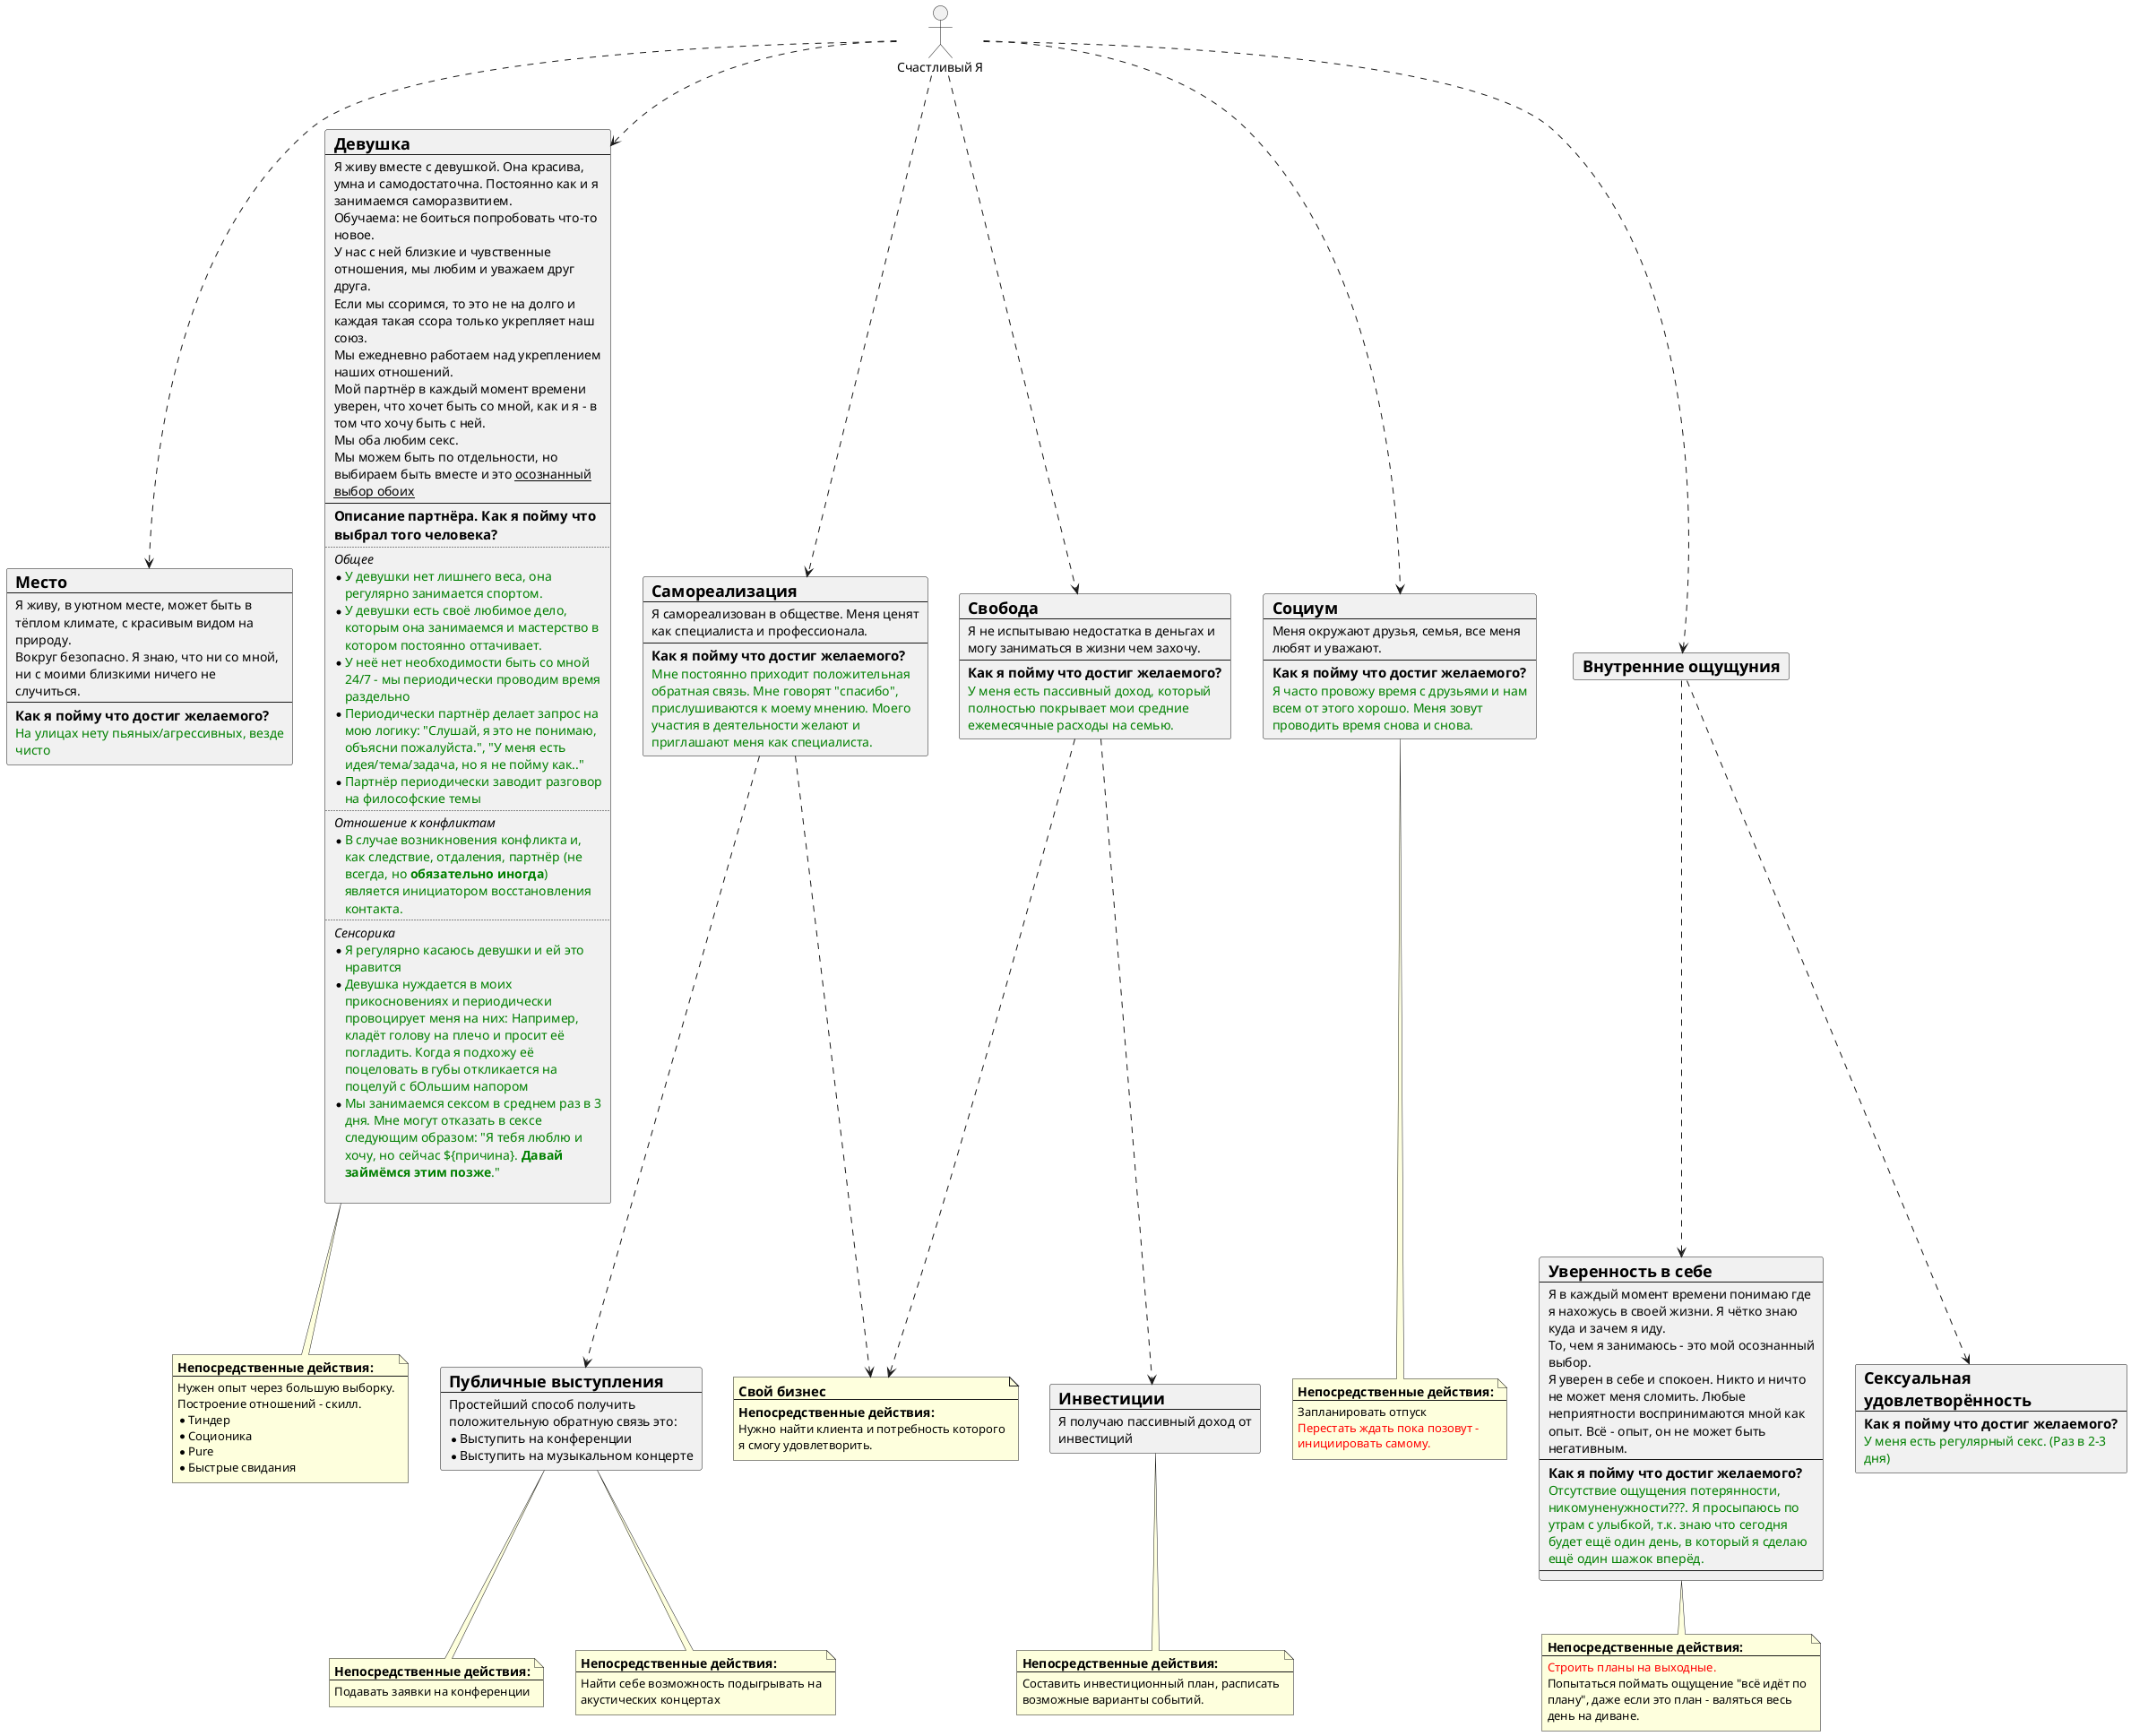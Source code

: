 @startuml
skinparam wrapWidth 300
actor Happy_Me as "Счастливый Я"

card Environment [
=Место
----
Я живу, в уютном месте, может быть в тёплом климате, с красивым видом на природу.
Вокруг безопасно. Я знаю, что ни со мной, ни с моими близкими ничего не случиться.
----
===Как я пойму что достиг желаемого?
<color:green>На улицах нету пьяных/агрессивных, везде чисто</color>
]

card Girlfriend [
=Девушка
----
Я живу вместе с девушкой. Она красива, умна и самодостаточна. Постоянно как и я занимаемся саморазвитием.
Обучаема: не боиться попробовать что-то новое.
У нас с ней близкие и чувственные отношения, мы любим и уважаем друг друга.
Если мы ссоримся, то это не на долго и каждая такая ссора только укрепляет наш союз.
Мы ежедневно работаем над укреплением наших отношений.
Мой партнёр в каждый момент времени уверен, что хочет быть со мной, как и я - в том что хочу быть с ней.
Мы оба любим секс.
Мы можем быть по отдельности, но выбираем быть вместе и это <u>осознанный выбор обоих</u>
----
===Описание партнёра. Как я пойму что выбрал того человека?
....
====Общее
* <color:green>У девушки нет лишнего веса, она регулярно занимается спортом.</color>
* <color:green>У девушки есть своё любимое дело, которым она занимаемся и мастерство в котором постоянно оттачивает.</color>
* <color:green>У неё нет необходимости быть со мной 24/7 - мы периодически проводим время раздельно</color>
* <color:green>Периодически партнёр делает запрос на мою логику: "Слушай, я это не понимаю, объясни пожалуйста.", "У меня есть идея/тема/задача, но я не пойму как.."</color>
* <color:green>Партнёр периодически заводит разговор на философские темы</color>
....
====Отношение к конфликтам
* <color:green>В случае возникновения конфликта и, как следствие, отдаления, партнёр (не всегда, но **обязательно иногда**) является инициатором восстановления контакта.</color>
....
====Сенсорика
* <color:green>Я регулярно касаюсь девушки и ей это нравится</color>
* <color:green>Девушка нуждается в моих прикосновениях и периодически провоцирует меня на них: Например, кладёт голову на плечо и просит её погладить. Когда я подхожу её поцеловать в губы откликается на поцелуй с бОльшим напором</color>
* <color:green>Мы занимаемся сексом в среднем раз в 3 дня. Мне могут отказать в сексе следующим образом: "Я тебя люблю и хочу, но сейчас ${причина}. **Давай займёмся этим позже**."</color>

]

note bottom of Girlfriend
===Непосредственные действия:
----
Нужен опыт через большую выборку. Построение отношений - скилл.
* Тиндер
* Соционика
* Pure
* Быстрые свидания
end note

card SelfRealisation [
=Самореализация
----
Я самореализован в обществе. Меня ценят как специалиста и профессионала.
----
===Как я пойму что достиг желаемого?
<color:green>Мне постоянно приходит положительная обратная связь. Мне говорят "спасибо", прислушиваются к моему мнению. Моего участия в деятельности желают и приглашают меня как специалиста.</color>
]

card PublicSpeaking [
=Публичные выступления
----
Простейший способ получить положительную обратную связь это:
* Выступить на конференции
* Выступить на музыкальном концерте
]

note bottom of PublicSpeaking
===Непосредственные действия:
----
Подавать заявки на конференции
end note

note bottom of PublicSpeaking
===Непосредственные действия:
----
Найти себе возможность подыгрывать на акустических концертах
end note

card Freedom [
=Свобода
----
Я не испытываю недостатка в деньгах и могу заниматься в жизни чем захочу.
----
===Как я пойму что достиг желаемого?
<color:green>У меня есть пассивный доход, который полностью покрывает мои средние ежемесячные расходы на семью.</color>
]

card Social [
=Социум
----
Меня окружают друзья, семья, все меня любят и уважают.
----
===Как я пойму что достиг желаемого?
<color:green>Я часто провожу время с друзьями и нам всем от этого хорошо. Меня зовут проводить время снова и снова.</color>
]

note bottom of Social
===Непосредственные действия:
----
Запланировать отпуск
<color:red>Перестать ждать пока позовут - инициировать самому.</color>
end note

card Investing [
=Инвестиции
----
Я получаю пассивный доход от инвестиций
]

note bottom of Investing
===Непосредственные действия:
----
Составить инвестиционный план, расписать возможные варианты событий.
end note

note as Business
==Свой бизнес
---
===Непосредственные действия:
Нужно найти клиента и потребность которого я смогу удовлетворить.
end note

card InnerFeelings [
=Внутренние ощущуния
]

card SelfConfidence [
=Уверенность в себе
----
Я в каждый момент времени понимаю где я нахожусь в своей жизни. Я чётко знаю куда и зачем я иду.
То, чем я занимаюсь - это мой осознанный выбор.
Я уверен в себе и спокоен. Никто и ничто не может меня сломить. Любые неприятности воспринимаются мной как опыт. Всё - опыт, он не может быть негативным.
----
===Как я пойму что достиг желаемого?
<color:green>Отсутствие ощущения потерянности, никомуненужности???. Я просыпаюсь по утрам с улыбкой, т.к. знаю что сегодня будет ещё один день, в который я сделаю ещё один шажок вперёд.</color>
----
]

note bottom
===Непосредственные действия:
----
<color:red>Строить планы на выходные.</color>
Попытаться поймать ощущение "всё идёт по плану", даже если это план - валяться весь день на диване.
end note

card Sex [
=Сексуальная удовлетворённость
----
===Как я пойму что достиг желаемого?
<color:green>У меня есть регулярный секс. (Раз в 2-3 дня)</color>
]

Happy_Me .-> Environment
Happy_Me .-> Girlfriend
Happy_Me .-> SelfRealisation
Happy_Me .-> Social
Happy_Me .-> Freedom
Freedom .-> Investing
Freedom .-> Business
SelfRealisation .-> Business
SelfRealisation .-> PublicSpeaking
Happy_Me .-> InnerFeelings
InnerFeelings .-> SelfConfidence
InnerFeelings .-> Sex

@enduml
